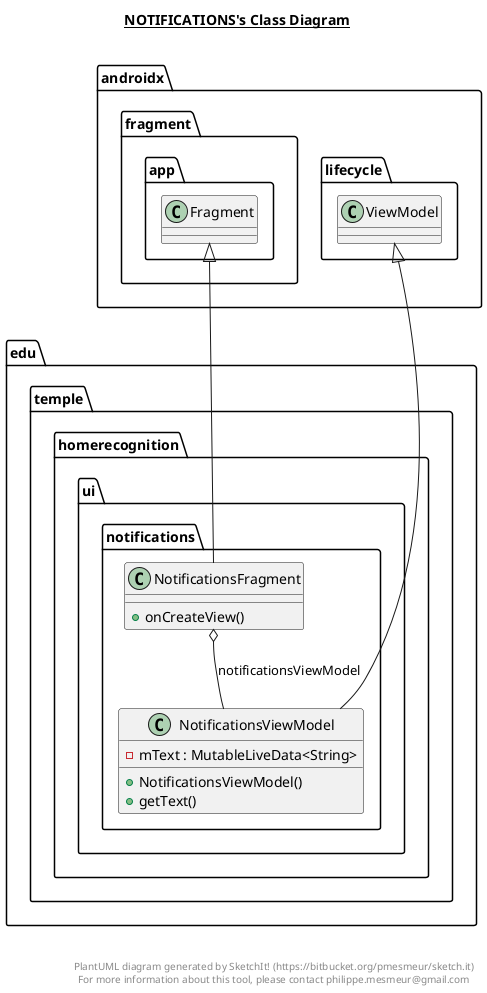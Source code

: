 @startuml

title __NOTIFICATIONS's Class Diagram__\n

  namespace edu.temple.homerecognition {
    namespace ui.notifications {
      class edu.temple.homerecognition.ui.notifications.NotificationsFragment {
          + onCreateView()
      }
    }
  }
  

  namespace edu.temple.homerecognition {
    namespace ui.notifications {
      class edu.temple.homerecognition.ui.notifications.NotificationsViewModel {
          - mText : MutableLiveData<String>
          + NotificationsViewModel()
          + getText()
      }
    }
  }
  

  edu.temple.homerecognition.ui.notifications.NotificationsFragment -up-|> androidx.fragment.app.Fragment
  edu.temple.homerecognition.ui.notifications.NotificationsFragment o-- edu.temple.homerecognition.ui.notifications.NotificationsViewModel : notificationsViewModel
  edu.temple.homerecognition.ui.notifications.NotificationsViewModel -up-|> androidx.lifecycle.ViewModel


right footer


PlantUML diagram generated by SketchIt! (https://bitbucket.org/pmesmeur/sketch.it)
For more information about this tool, please contact philippe.mesmeur@gmail.com
endfooter

@enduml
